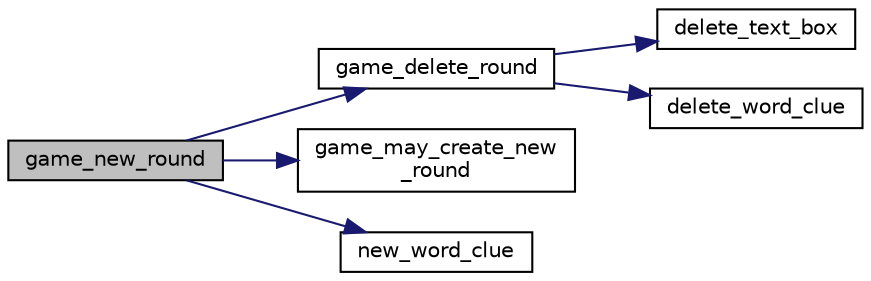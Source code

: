 digraph "game_new_round"
{
 // LATEX_PDF_SIZE
  edge [fontname="Helvetica",fontsize="10",labelfontname="Helvetica",labelfontsize="10"];
  node [fontname="Helvetica",fontsize="10",shape=record];
  rankdir="LR";
  Node1 [label="game_new_round",height=0.2,width=0.4,color="black", fillcolor="grey75", style="filled", fontcolor="black",tooltip="Creates a new round."];
  Node1 -> Node2 [color="midnightblue",fontsize="10",style="solid",fontname="Helvetica"];
  Node2 [label="game_delete_round",height=0.2,width=0.4,color="black", fillcolor="white", style="filled",URL="$group__game.html#gadede5f1c2e6f4a506c211cd8045dc449",tooltip="Deletes the current game round."];
  Node2 -> Node3 [color="midnightblue",fontsize="10",style="solid",fontname="Helvetica"];
  Node3 [label="delete_text_box",height=0.2,width=0.4,color="black", fillcolor="white", style="filled",URL="$group__textbox.html#ga2f207c8555da953e14b641615f2d9421",tooltip="Frees the space allocated in memory to store the content of a given text box."];
  Node2 -> Node4 [color="midnightblue",fontsize="10",style="solid",fontname="Helvetica"];
  Node4 [label="delete_word_clue",height=0.2,width=0.4,color="black", fillcolor="white", style="filled",URL="$group__clue.html#ga0425307d69028408fcaad6cf23e7a13a",tooltip="Frees the space allocated in memory to store the content of a given word clue."];
  Node1 -> Node5 [color="midnightblue",fontsize="10",style="solid",fontname="Helvetica"];
  Node5 [label="game_may_create_new\l_round",height=0.2,width=0.4,color="black", fillcolor="white", style="filled",URL="$group__game.html#gaaf13ffc234d82a3a9acf2206c7e09e48",tooltip="Checks if a new round may be created."];
  Node1 -> Node6 [color="midnightblue",fontsize="10",style="solid",fontname="Helvetica"];
  Node6 [label="new_word_clue",height=0.2,width=0.4,color="black", fillcolor="white", style="filled",URL="$group__clue.html#ga3396d068c7b71ed4e7b6d8ddebd76ece",tooltip="Initiates the contents of a new word clue."];
}
